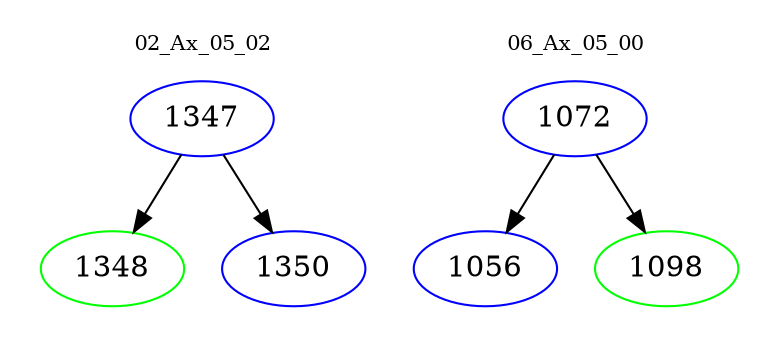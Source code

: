 digraph{
subgraph cluster_0 {
color = white
label = "02_Ax_05_02";
fontsize=10;
T0_1347 [label="1347", color="blue"]
T0_1347 -> T0_1348 [color="black"]
T0_1348 [label="1348", color="green"]
T0_1347 -> T0_1350 [color="black"]
T0_1350 [label="1350", color="blue"]
}
subgraph cluster_1 {
color = white
label = "06_Ax_05_00";
fontsize=10;
T1_1072 [label="1072", color="blue"]
T1_1072 -> T1_1056 [color="black"]
T1_1056 [label="1056", color="blue"]
T1_1072 -> T1_1098 [color="black"]
T1_1098 [label="1098", color="green"]
}
}
